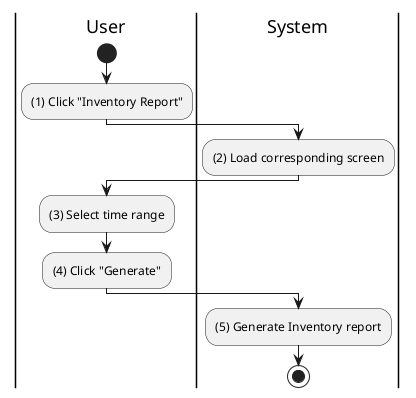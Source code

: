 @startuml inventory-generate-report
|u|User
|s|System

|u|
start
:(1) Click "Inventory Report";

|s|
:(2) Load corresponding screen;

|u|
:(3) Select time range;
:(4) Click "Generate";

|s|
:(5) Generate Inventory report;
stop
@enduml